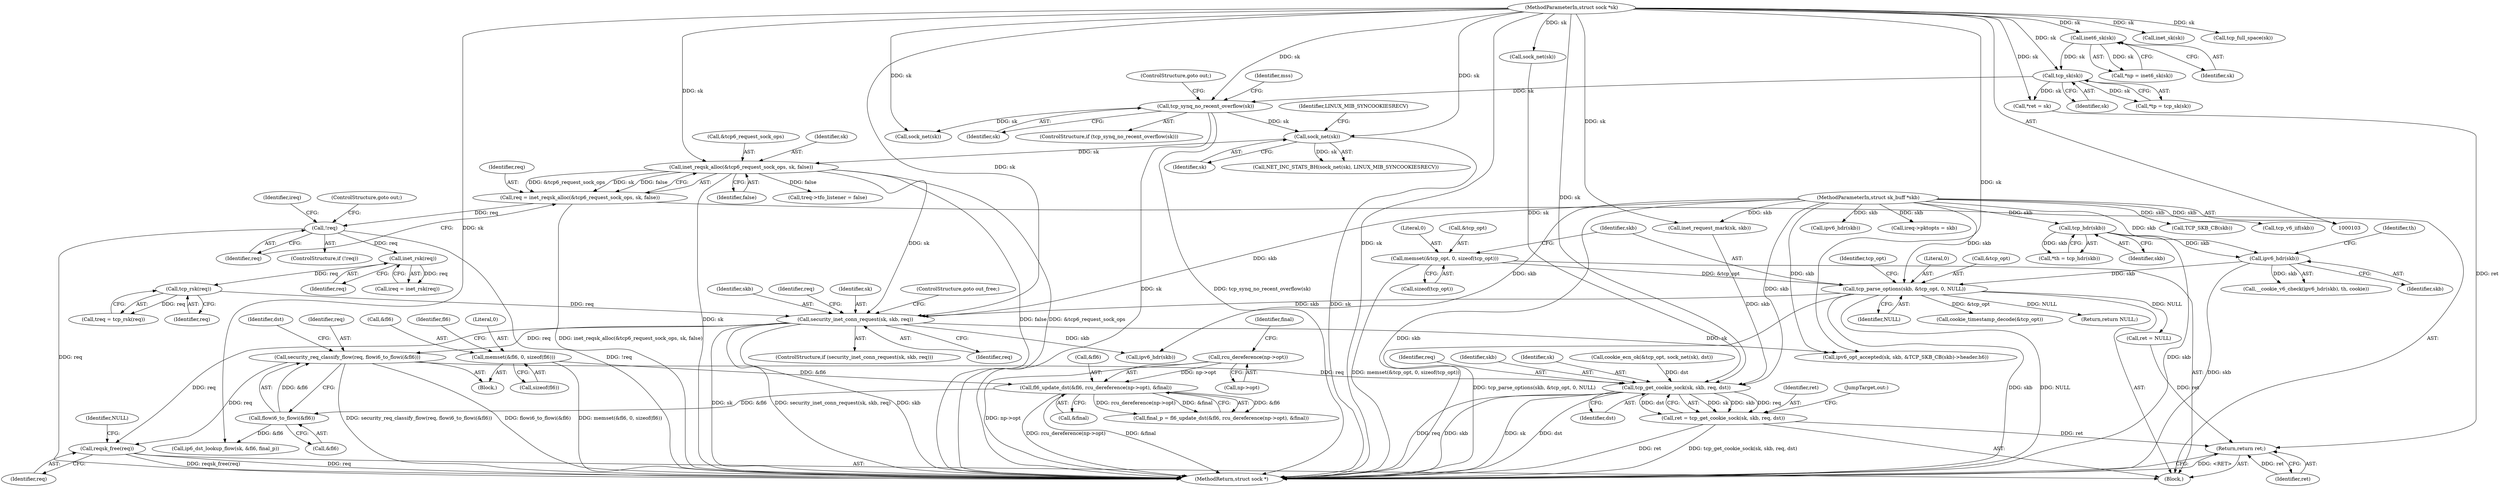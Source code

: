 digraph "0_linux_45f6fad84cc305103b28d73482b344d7f5b76f39_14@pointer" {
"1000490" [label="(Call,security_req_classify_flow(req, flowi6_to_flowi(&fl6)))"];
"1000226" [label="(Call,security_inet_conn_request(sk, skb, req))"];
"1000203" [label="(Call,inet_reqsk_alloc(&tcp6_request_sock_ops, sk, false))"];
"1000177" [label="(Call,sock_net(sk))"];
"1000156" [label="(Call,tcp_synq_no_recent_overflow(sk))"];
"1000104" [label="(MethodParameterIn,struct sock *sk)"];
"1000118" [label="(Call,tcp_sk(sk))"];
"1000113" [label="(Call,inet6_sk(sk))"];
"1000186" [label="(Call,tcp_parse_options(skb, &tcp_opt, 0, NULL))"];
"1000162" [label="(Call,ipv6_hdr(skb))"];
"1000123" [label="(Call,tcp_hdr(skb))"];
"1000105" [label="(MethodParameterIn,struct sk_buff *skb)"];
"1000180" [label="(Call,memset(&tcp_opt, 0, sizeof(tcp_opt)))"];
"1000218" [label="(Call,tcp_rsk(req))"];
"1000214" [label="(Call,inet_rsk(req))"];
"1000209" [label="(Call,!req)"];
"1000201" [label="(Call,req = inet_reqsk_alloc(&tcp6_request_sock_ops, sk, false))"];
"1000492" [label="(Call,flowi6_to_flowi(&fl6))"];
"1000445" [label="(Call,fl6_update_dst(&fl6, rcu_dereference(np->opt), &final))"];
"1000425" [label="(Call,memset(&fl6, 0, sizeof(fl6)))"];
"1000448" [label="(Call,rcu_dereference(np->opt))"];
"1000548" [label="(Call,tcp_get_cookie_sock(sk, skb, req, dst))"];
"1000546" [label="(Call,ret = tcp_get_cookie_sock(sk, skb, req, dst))"];
"1000554" [label="(Return,return ret;)"];
"1000557" [label="(Call,reqsk_free(req))"];
"1000135" [label="(Call,*ret = sk)"];
"1000219" [label="(Identifier,req)"];
"1000156" [label="(Call,tcp_synq_no_recent_overflow(sk))"];
"1000116" [label="(Call,*tp = tcp_sk(sk))"];
"1000191" [label="(Identifier,NULL)"];
"1000163" [label="(Identifier,skb)"];
"1000546" [label="(Call,ret = tcp_get_cookie_sock(sk, skb, req, dst))"];
"1000161" [label="(Call,__cookie_v6_check(ipv6_hdr(skb), th, cookie))"];
"1000448" [label="(Call,rcu_dereference(np->opt))"];
"1000213" [label="(Identifier,ireq)"];
"1000176" [label="(Call,NET_INC_STATS_BH(sock_net(sk), LINUX_MIB_SYNCOOKIESRECV))"];
"1000490" [label="(Call,security_req_classify_flow(req, flowi6_to_flowi(&fl6)))"];
"1000179" [label="(Identifier,LINUX_MIB_SYNCOOKIESRECV)"];
"1000229" [label="(Identifier,req)"];
"1000275" [label="(Call,TCP_SKB_CB(skb))"];
"1000550" [label="(Identifier,skb)"];
"1000345" [label="(Call,tcp_v6_iif(skb))"];
"1000196" [label="(Identifier,tcp_opt)"];
"1000230" [label="(ControlStructure,goto out_free;)"];
"1000426" [label="(Call,&fl6)"];
"1000172" [label="(Call,sock_net(sk))"];
"1000186" [label="(Call,tcp_parse_options(skb, &tcp_opt, 0, NULL))"];
"1000487" [label="(Call,inet_sk(sk))"];
"1000183" [label="(Literal,0)"];
"1000212" [label="(Call,ireq = inet_rsk(req))"];
"1000549" [label="(Identifier,sk)"];
"1000228" [label="(Identifier,skb)"];
"1000118" [label="(Call,tcp_sk(sk))"];
"1000449" [label="(Call,np->opt)"];
"1000540" [label="(Call,cookie_ecn_ok(&tcp_opt, sock_net(sk), dst))"];
"1000493" [label="(Call,&fl6)"];
"1000123" [label="(Call,tcp_hdr(skb))"];
"1000497" [label="(Call,ip6_dst_lookup_flow(sk, &fl6, final_p))"];
"1000104" [label="(MethodParameterIn,struct sock *sk)"];
"1000559" [label="(Return,return NULL;)"];
"1000177" [label="(Call,sock_net(sk))"];
"1000203" [label="(Call,inet_reqsk_alloc(&tcp6_request_sock_ops, sk, false))"];
"1000211" [label="(ControlStructure,goto out;)"];
"1000555" [label="(Identifier,ret)"];
"1000510" [label="(Call,tcp_full_space(sk))"];
"1000164" [label="(Identifier,th)"];
"1000184" [label="(Call,sizeof(tcp_opt))"];
"1000190" [label="(Literal,0)"];
"1000233" [label="(Identifier,req)"];
"1000452" [label="(Call,&final)"];
"1000557" [label="(Call,reqsk_free(req))"];
"1000551" [label="(Identifier,req)"];
"1000207" [label="(Identifier,false)"];
"1000421" [label="(Block,)"];
"1000160" [label="(Identifier,mss)"];
"1000119" [label="(Identifier,sk)"];
"1000157" [label="(Identifier,sk)"];
"1000492" [label="(Call,flowi6_to_flowi(&fl6))"];
"1000158" [label="(ControlStructure,goto out;)"];
"1000111" [label="(Call,*np = inet6_sk(sk))"];
"1000225" [label="(ControlStructure,if (security_inet_conn_request(sk, skb, req)))"];
"1000187" [label="(Identifier,skb)"];
"1000215" [label="(Identifier,req)"];
"1000201" [label="(Call,req = inet_reqsk_alloc(&tcp6_request_sock_ops, sk, false))"];
"1000496" [label="(Identifier,dst)"];
"1000558" [label="(Identifier,req)"];
"1000256" [label="(Call,ipv6_hdr(skb))"];
"1000209" [label="(Call,!req)"];
"1000188" [label="(Call,&tcp_opt)"];
"1000445" [label="(Call,fl6_update_dst(&fl6, rcu_dereference(np->opt), &final))"];
"1000181" [label="(Call,&tcp_opt)"];
"1000553" [label="(JumpTarget,out:)"];
"1000264" [label="(Call,ipv6_hdr(skb))"];
"1000206" [label="(Identifier,sk)"];
"1000443" [label="(Call,final_p = fl6_update_dst(&fl6, rcu_dereference(np->opt), &final))"];
"1000547" [label="(Identifier,ret)"];
"1000121" [label="(Call,*th = tcp_hdr(skb))"];
"1000429" [label="(Call,sizeof(fl6))"];
"1000560" [label="(Identifier,NULL)"];
"1000220" [label="(Call,treq->tfo_listener = false)"];
"1000218" [label="(Call,tcp_rsk(req))"];
"1000180" [label="(Call,memset(&tcp_opt, 0, sizeof(tcp_opt)))"];
"1000453" [label="(Identifier,final)"];
"1000446" [label="(Call,&fl6)"];
"1000351" [label="(Call,inet_request_mark(sk, skb))"];
"1000124" [label="(Identifier,skb)"];
"1000202" [label="(Identifier,req)"];
"1000543" [label="(Call,sock_net(sk))"];
"1000198" [label="(Call,ret = NULL)"];
"1000491" [label="(Identifier,req)"];
"1000269" [label="(Call,ipv6_opt_accepted(sk, skb, &TCP_SKB_CB(skb)->header.h6))"];
"1000433" [label="(Identifier,fl6)"];
"1000554" [label="(Return,return ret;)"];
"1000162" [label="(Call,ipv6_hdr(skb))"];
"1000155" [label="(ControlStructure,if (tcp_synq_no_recent_overflow(sk)))"];
"1000194" [label="(Call,cookie_timestamp_decode(&tcp_opt))"];
"1000425" [label="(Call,memset(&fl6, 0, sizeof(fl6)))"];
"1000552" [label="(Identifier,dst)"];
"1000204" [label="(Call,&tcp6_request_sock_ops)"];
"1000214" [label="(Call,inet_rsk(req))"];
"1000216" [label="(Call,treq = tcp_rsk(req))"];
"1000210" [label="(Identifier,req)"];
"1000178" [label="(Identifier,sk)"];
"1000113" [label="(Call,inet6_sk(sk))"];
"1000428" [label="(Literal,0)"];
"1000208" [label="(ControlStructure,if (!req))"];
"1000114" [label="(Identifier,sk)"];
"1000548" [label="(Call,tcp_get_cookie_sock(sk, skb, req, dst))"];
"1000227" [label="(Identifier,sk)"];
"1000105" [label="(MethodParameterIn,struct sk_buff *skb)"];
"1000316" [label="(Call,ireq->pktopts = skb)"];
"1000561" [label="(MethodReturn,struct sock *)"];
"1000106" [label="(Block,)"];
"1000226" [label="(Call,security_inet_conn_request(sk, skb, req))"];
"1000490" -> "1000421"  [label="AST: "];
"1000490" -> "1000492"  [label="CFG: "];
"1000491" -> "1000490"  [label="AST: "];
"1000492" -> "1000490"  [label="AST: "];
"1000496" -> "1000490"  [label="CFG: "];
"1000490" -> "1000561"  [label="DDG: security_req_classify_flow(req, flowi6_to_flowi(&fl6))"];
"1000490" -> "1000561"  [label="DDG: flowi6_to_flowi(&fl6)"];
"1000226" -> "1000490"  [label="DDG: req"];
"1000492" -> "1000490"  [label="DDG: &fl6"];
"1000490" -> "1000548"  [label="DDG: req"];
"1000490" -> "1000557"  [label="DDG: req"];
"1000226" -> "1000225"  [label="AST: "];
"1000226" -> "1000229"  [label="CFG: "];
"1000227" -> "1000226"  [label="AST: "];
"1000228" -> "1000226"  [label="AST: "];
"1000229" -> "1000226"  [label="AST: "];
"1000230" -> "1000226"  [label="CFG: "];
"1000233" -> "1000226"  [label="CFG: "];
"1000226" -> "1000561"  [label="DDG: sk"];
"1000226" -> "1000561"  [label="DDG: security_inet_conn_request(sk, skb, req)"];
"1000226" -> "1000561"  [label="DDG: skb"];
"1000203" -> "1000226"  [label="DDG: sk"];
"1000104" -> "1000226"  [label="DDG: sk"];
"1000186" -> "1000226"  [label="DDG: skb"];
"1000105" -> "1000226"  [label="DDG: skb"];
"1000218" -> "1000226"  [label="DDG: req"];
"1000226" -> "1000256"  [label="DDG: skb"];
"1000226" -> "1000269"  [label="DDG: sk"];
"1000226" -> "1000557"  [label="DDG: req"];
"1000203" -> "1000201"  [label="AST: "];
"1000203" -> "1000207"  [label="CFG: "];
"1000204" -> "1000203"  [label="AST: "];
"1000206" -> "1000203"  [label="AST: "];
"1000207" -> "1000203"  [label="AST: "];
"1000201" -> "1000203"  [label="CFG: "];
"1000203" -> "1000561"  [label="DDG: sk"];
"1000203" -> "1000561"  [label="DDG: false"];
"1000203" -> "1000561"  [label="DDG: &tcp6_request_sock_ops"];
"1000203" -> "1000201"  [label="DDG: &tcp6_request_sock_ops"];
"1000203" -> "1000201"  [label="DDG: sk"];
"1000203" -> "1000201"  [label="DDG: false"];
"1000177" -> "1000203"  [label="DDG: sk"];
"1000104" -> "1000203"  [label="DDG: sk"];
"1000203" -> "1000220"  [label="DDG: false"];
"1000177" -> "1000176"  [label="AST: "];
"1000177" -> "1000178"  [label="CFG: "];
"1000178" -> "1000177"  [label="AST: "];
"1000179" -> "1000177"  [label="CFG: "];
"1000177" -> "1000561"  [label="DDG: sk"];
"1000177" -> "1000176"  [label="DDG: sk"];
"1000156" -> "1000177"  [label="DDG: sk"];
"1000104" -> "1000177"  [label="DDG: sk"];
"1000156" -> "1000155"  [label="AST: "];
"1000156" -> "1000157"  [label="CFG: "];
"1000157" -> "1000156"  [label="AST: "];
"1000158" -> "1000156"  [label="CFG: "];
"1000160" -> "1000156"  [label="CFG: "];
"1000156" -> "1000561"  [label="DDG: sk"];
"1000156" -> "1000561"  [label="DDG: tcp_synq_no_recent_overflow(sk)"];
"1000104" -> "1000156"  [label="DDG: sk"];
"1000118" -> "1000156"  [label="DDG: sk"];
"1000156" -> "1000172"  [label="DDG: sk"];
"1000104" -> "1000103"  [label="AST: "];
"1000104" -> "1000561"  [label="DDG: sk"];
"1000104" -> "1000113"  [label="DDG: sk"];
"1000104" -> "1000118"  [label="DDG: sk"];
"1000104" -> "1000135"  [label="DDG: sk"];
"1000104" -> "1000172"  [label="DDG: sk"];
"1000104" -> "1000269"  [label="DDG: sk"];
"1000104" -> "1000351"  [label="DDG: sk"];
"1000104" -> "1000487"  [label="DDG: sk"];
"1000104" -> "1000497"  [label="DDG: sk"];
"1000104" -> "1000510"  [label="DDG: sk"];
"1000104" -> "1000543"  [label="DDG: sk"];
"1000104" -> "1000548"  [label="DDG: sk"];
"1000118" -> "1000116"  [label="AST: "];
"1000118" -> "1000119"  [label="CFG: "];
"1000119" -> "1000118"  [label="AST: "];
"1000116" -> "1000118"  [label="CFG: "];
"1000118" -> "1000116"  [label="DDG: sk"];
"1000113" -> "1000118"  [label="DDG: sk"];
"1000118" -> "1000135"  [label="DDG: sk"];
"1000113" -> "1000111"  [label="AST: "];
"1000113" -> "1000114"  [label="CFG: "];
"1000114" -> "1000113"  [label="AST: "];
"1000111" -> "1000113"  [label="CFG: "];
"1000113" -> "1000111"  [label="DDG: sk"];
"1000186" -> "1000106"  [label="AST: "];
"1000186" -> "1000191"  [label="CFG: "];
"1000187" -> "1000186"  [label="AST: "];
"1000188" -> "1000186"  [label="AST: "];
"1000190" -> "1000186"  [label="AST: "];
"1000191" -> "1000186"  [label="AST: "];
"1000196" -> "1000186"  [label="CFG: "];
"1000186" -> "1000561"  [label="DDG: tcp_parse_options(skb, &tcp_opt, 0, NULL)"];
"1000186" -> "1000561"  [label="DDG: skb"];
"1000186" -> "1000561"  [label="DDG: NULL"];
"1000162" -> "1000186"  [label="DDG: skb"];
"1000105" -> "1000186"  [label="DDG: skb"];
"1000180" -> "1000186"  [label="DDG: &tcp_opt"];
"1000186" -> "1000194"  [label="DDG: &tcp_opt"];
"1000186" -> "1000198"  [label="DDG: NULL"];
"1000186" -> "1000559"  [label="DDG: NULL"];
"1000162" -> "1000161"  [label="AST: "];
"1000162" -> "1000163"  [label="CFG: "];
"1000163" -> "1000162"  [label="AST: "];
"1000164" -> "1000162"  [label="CFG: "];
"1000162" -> "1000561"  [label="DDG: skb"];
"1000162" -> "1000161"  [label="DDG: skb"];
"1000123" -> "1000162"  [label="DDG: skb"];
"1000105" -> "1000162"  [label="DDG: skb"];
"1000123" -> "1000121"  [label="AST: "];
"1000123" -> "1000124"  [label="CFG: "];
"1000124" -> "1000123"  [label="AST: "];
"1000121" -> "1000123"  [label="CFG: "];
"1000123" -> "1000561"  [label="DDG: skb"];
"1000123" -> "1000121"  [label="DDG: skb"];
"1000105" -> "1000123"  [label="DDG: skb"];
"1000105" -> "1000103"  [label="AST: "];
"1000105" -> "1000561"  [label="DDG: skb"];
"1000105" -> "1000256"  [label="DDG: skb"];
"1000105" -> "1000264"  [label="DDG: skb"];
"1000105" -> "1000269"  [label="DDG: skb"];
"1000105" -> "1000275"  [label="DDG: skb"];
"1000105" -> "1000316"  [label="DDG: skb"];
"1000105" -> "1000345"  [label="DDG: skb"];
"1000105" -> "1000351"  [label="DDG: skb"];
"1000105" -> "1000548"  [label="DDG: skb"];
"1000180" -> "1000106"  [label="AST: "];
"1000180" -> "1000184"  [label="CFG: "];
"1000181" -> "1000180"  [label="AST: "];
"1000183" -> "1000180"  [label="AST: "];
"1000184" -> "1000180"  [label="AST: "];
"1000187" -> "1000180"  [label="CFG: "];
"1000180" -> "1000561"  [label="DDG: memset(&tcp_opt, 0, sizeof(tcp_opt))"];
"1000218" -> "1000216"  [label="AST: "];
"1000218" -> "1000219"  [label="CFG: "];
"1000219" -> "1000218"  [label="AST: "];
"1000216" -> "1000218"  [label="CFG: "];
"1000218" -> "1000216"  [label="DDG: req"];
"1000214" -> "1000218"  [label="DDG: req"];
"1000214" -> "1000212"  [label="AST: "];
"1000214" -> "1000215"  [label="CFG: "];
"1000215" -> "1000214"  [label="AST: "];
"1000212" -> "1000214"  [label="CFG: "];
"1000214" -> "1000212"  [label="DDG: req"];
"1000209" -> "1000214"  [label="DDG: req"];
"1000209" -> "1000208"  [label="AST: "];
"1000209" -> "1000210"  [label="CFG: "];
"1000210" -> "1000209"  [label="AST: "];
"1000211" -> "1000209"  [label="CFG: "];
"1000213" -> "1000209"  [label="CFG: "];
"1000209" -> "1000561"  [label="DDG: !req"];
"1000209" -> "1000561"  [label="DDG: req"];
"1000201" -> "1000209"  [label="DDG: req"];
"1000201" -> "1000106"  [label="AST: "];
"1000202" -> "1000201"  [label="AST: "];
"1000210" -> "1000201"  [label="CFG: "];
"1000201" -> "1000561"  [label="DDG: inet_reqsk_alloc(&tcp6_request_sock_ops, sk, false)"];
"1000492" -> "1000493"  [label="CFG: "];
"1000493" -> "1000492"  [label="AST: "];
"1000445" -> "1000492"  [label="DDG: &fl6"];
"1000492" -> "1000497"  [label="DDG: &fl6"];
"1000445" -> "1000443"  [label="AST: "];
"1000445" -> "1000452"  [label="CFG: "];
"1000446" -> "1000445"  [label="AST: "];
"1000448" -> "1000445"  [label="AST: "];
"1000452" -> "1000445"  [label="AST: "];
"1000443" -> "1000445"  [label="CFG: "];
"1000445" -> "1000561"  [label="DDG: &final"];
"1000445" -> "1000561"  [label="DDG: rcu_dereference(np->opt)"];
"1000445" -> "1000443"  [label="DDG: &fl6"];
"1000445" -> "1000443"  [label="DDG: rcu_dereference(np->opt)"];
"1000445" -> "1000443"  [label="DDG: &final"];
"1000425" -> "1000445"  [label="DDG: &fl6"];
"1000448" -> "1000445"  [label="DDG: np->opt"];
"1000425" -> "1000421"  [label="AST: "];
"1000425" -> "1000429"  [label="CFG: "];
"1000426" -> "1000425"  [label="AST: "];
"1000428" -> "1000425"  [label="AST: "];
"1000429" -> "1000425"  [label="AST: "];
"1000433" -> "1000425"  [label="CFG: "];
"1000425" -> "1000561"  [label="DDG: memset(&fl6, 0, sizeof(fl6))"];
"1000448" -> "1000449"  [label="CFG: "];
"1000449" -> "1000448"  [label="AST: "];
"1000453" -> "1000448"  [label="CFG: "];
"1000448" -> "1000561"  [label="DDG: np->opt"];
"1000548" -> "1000546"  [label="AST: "];
"1000548" -> "1000552"  [label="CFG: "];
"1000549" -> "1000548"  [label="AST: "];
"1000550" -> "1000548"  [label="AST: "];
"1000551" -> "1000548"  [label="AST: "];
"1000552" -> "1000548"  [label="AST: "];
"1000546" -> "1000548"  [label="CFG: "];
"1000548" -> "1000561"  [label="DDG: skb"];
"1000548" -> "1000561"  [label="DDG: req"];
"1000548" -> "1000561"  [label="DDG: sk"];
"1000548" -> "1000561"  [label="DDG: dst"];
"1000548" -> "1000546"  [label="DDG: sk"];
"1000548" -> "1000546"  [label="DDG: skb"];
"1000548" -> "1000546"  [label="DDG: req"];
"1000548" -> "1000546"  [label="DDG: dst"];
"1000543" -> "1000548"  [label="DDG: sk"];
"1000351" -> "1000548"  [label="DDG: skb"];
"1000540" -> "1000548"  [label="DDG: dst"];
"1000546" -> "1000106"  [label="AST: "];
"1000547" -> "1000546"  [label="AST: "];
"1000553" -> "1000546"  [label="CFG: "];
"1000546" -> "1000561"  [label="DDG: tcp_get_cookie_sock(sk, skb, req, dst)"];
"1000546" -> "1000561"  [label="DDG: ret"];
"1000546" -> "1000554"  [label="DDG: ret"];
"1000554" -> "1000106"  [label="AST: "];
"1000554" -> "1000555"  [label="CFG: "];
"1000555" -> "1000554"  [label="AST: "];
"1000561" -> "1000554"  [label="CFG: "];
"1000554" -> "1000561"  [label="DDG: <RET>"];
"1000555" -> "1000554"  [label="DDG: ret"];
"1000198" -> "1000554"  [label="DDG: ret"];
"1000135" -> "1000554"  [label="DDG: ret"];
"1000557" -> "1000106"  [label="AST: "];
"1000557" -> "1000558"  [label="CFG: "];
"1000558" -> "1000557"  [label="AST: "];
"1000560" -> "1000557"  [label="CFG: "];
"1000557" -> "1000561"  [label="DDG: reqsk_free(req)"];
"1000557" -> "1000561"  [label="DDG: req"];
}
